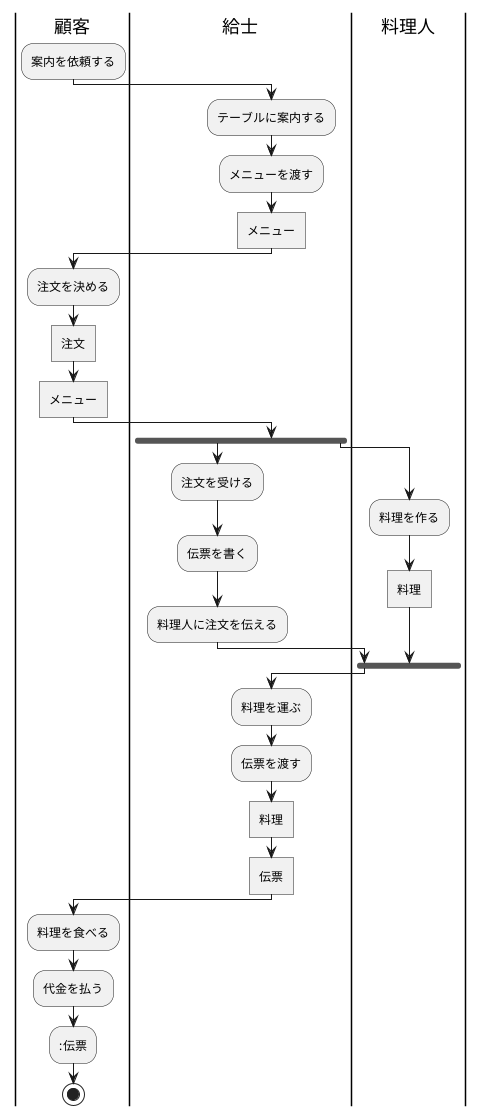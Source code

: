 @startuml 演習7-3
|顧客|
|給士|
|料理人|

|顧客|
:案内を依頼する;
|給士|
:テーブルに案内する;
:メニューを渡す;
:メニュー]
|顧客|
:注文を決める;
:注文]
:メニュー]
|給士|
fork
    :注文を受ける;
    :伝票を書く;
    :料理人に注文を伝える;
fork again
    |料理人|
    :料理を作る;
    :料理]
end fork
|給士|
:料理を運ぶ;
:伝票を渡す;
:料理]
:伝票]
|顧客|
:料理を食べる;
:代金を払う;
::伝票;
stop
@enduml